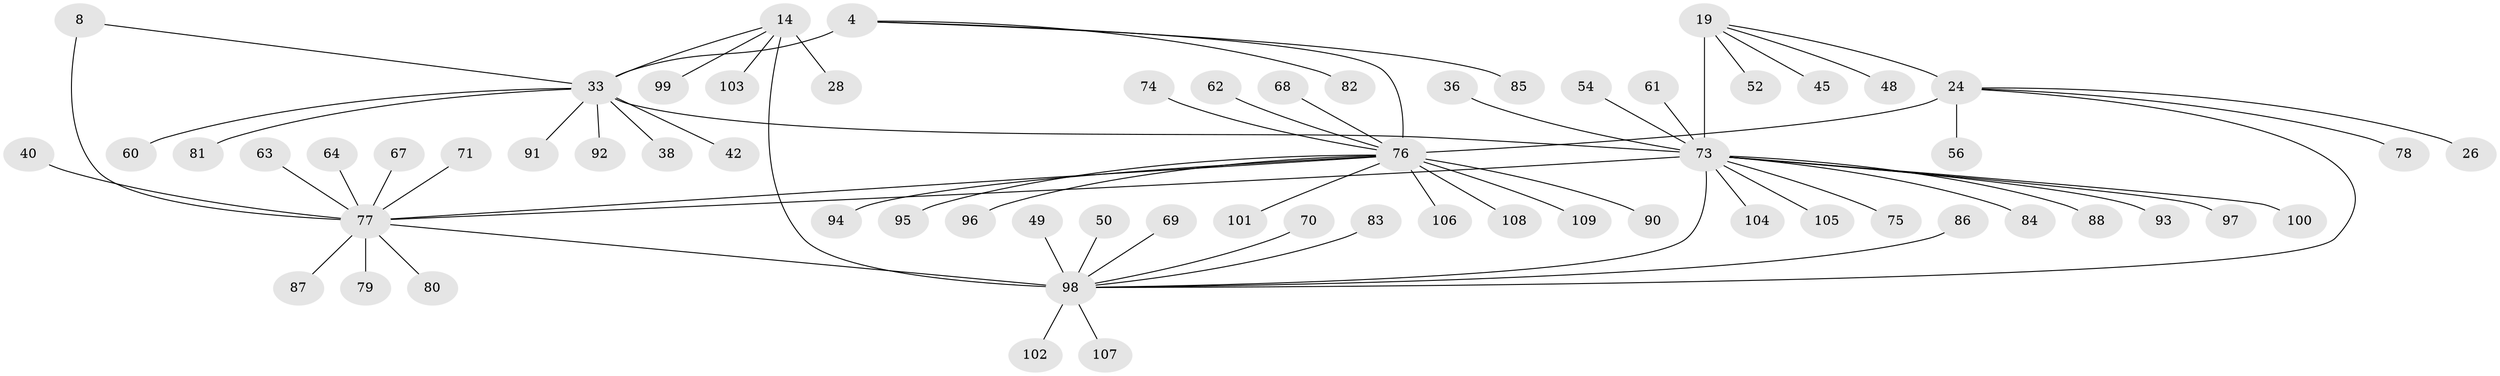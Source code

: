 // original degree distribution, {5: 0.027522935779816515, 9: 0.027522935779816515, 8: 0.05504587155963303, 6: 0.045871559633027525, 4: 0.009174311926605505, 10: 0.01834862385321101, 7: 0.027522935779816515, 12: 0.009174311926605505, 14: 0.009174311926605505, 1: 0.5963302752293578, 2: 0.13761467889908258, 3: 0.03669724770642202}
// Generated by graph-tools (version 1.1) at 2025/57/03/04/25 21:57:31]
// undirected, 65 vertices, 70 edges
graph export_dot {
graph [start="1"]
  node [color=gray90,style=filled];
  4 [super="+1"];
  8 [super="+6"];
  14 [super="+12"];
  19 [super="+16"];
  24 [super="+21"];
  26;
  28;
  33 [super="+5+29"];
  36;
  38;
  40;
  42;
  45;
  48;
  49;
  50;
  52 [super="+37"];
  54;
  56;
  60;
  61;
  62;
  63;
  64;
  67 [super="+47"];
  68;
  69;
  70;
  71;
  73 [super="+20"];
  74 [super="+44+51"];
  75 [super="+72"];
  76 [super="+23+65+53+25+55"];
  77 [super="+41+59+34+10"];
  78;
  79;
  80;
  81;
  82 [super="+32"];
  83;
  84;
  85;
  86;
  87;
  88 [super="+46"];
  90 [super="+89"];
  91;
  92 [super="+66"];
  93;
  94 [super="+43"];
  95;
  96;
  97;
  98 [super="+30+15+27"];
  99;
  100;
  101;
  102 [super="+58"];
  103;
  104;
  105;
  106;
  107;
  108;
  109 [super="+39"];
  4 -- 85;
  4 -- 76;
  4 -- 82;
  4 -- 33 [weight=6];
  8 -- 77 [weight=6];
  8 -- 33;
  14 -- 99;
  14 -- 103;
  14 -- 28;
  14 -- 33;
  14 -- 98 [weight=6];
  19 -- 24;
  19 -- 45;
  19 -- 48;
  19 -- 52;
  19 -- 73 [weight=6];
  24 -- 78;
  24 -- 56;
  24 -- 26;
  24 -- 76 [weight=6];
  24 -- 98;
  33 -- 38;
  33 -- 73;
  33 -- 42;
  33 -- 92;
  33 -- 81;
  33 -- 91;
  33 -- 60;
  36 -- 73;
  40 -- 77;
  49 -- 98;
  50 -- 98;
  54 -- 73;
  61 -- 73;
  62 -- 76;
  63 -- 77;
  64 -- 77;
  67 -- 77;
  68 -- 76;
  69 -- 98;
  70 -- 98;
  71 -- 77;
  73 -- 75;
  73 -- 77 [weight=3];
  73 -- 84;
  73 -- 88;
  73 -- 93;
  73 -- 97;
  73 -- 100;
  73 -- 104;
  73 -- 105;
  73 -- 98 [weight=2];
  74 -- 76;
  76 -- 101;
  76 -- 109;
  76 -- 90;
  76 -- 77 [weight=3];
  76 -- 96;
  76 -- 106;
  76 -- 108;
  76 -- 94;
  76 -- 95;
  77 -- 79;
  77 -- 87;
  77 -- 80;
  77 -- 98;
  83 -- 98;
  86 -- 98;
  98 -- 102;
  98 -- 107;
}
